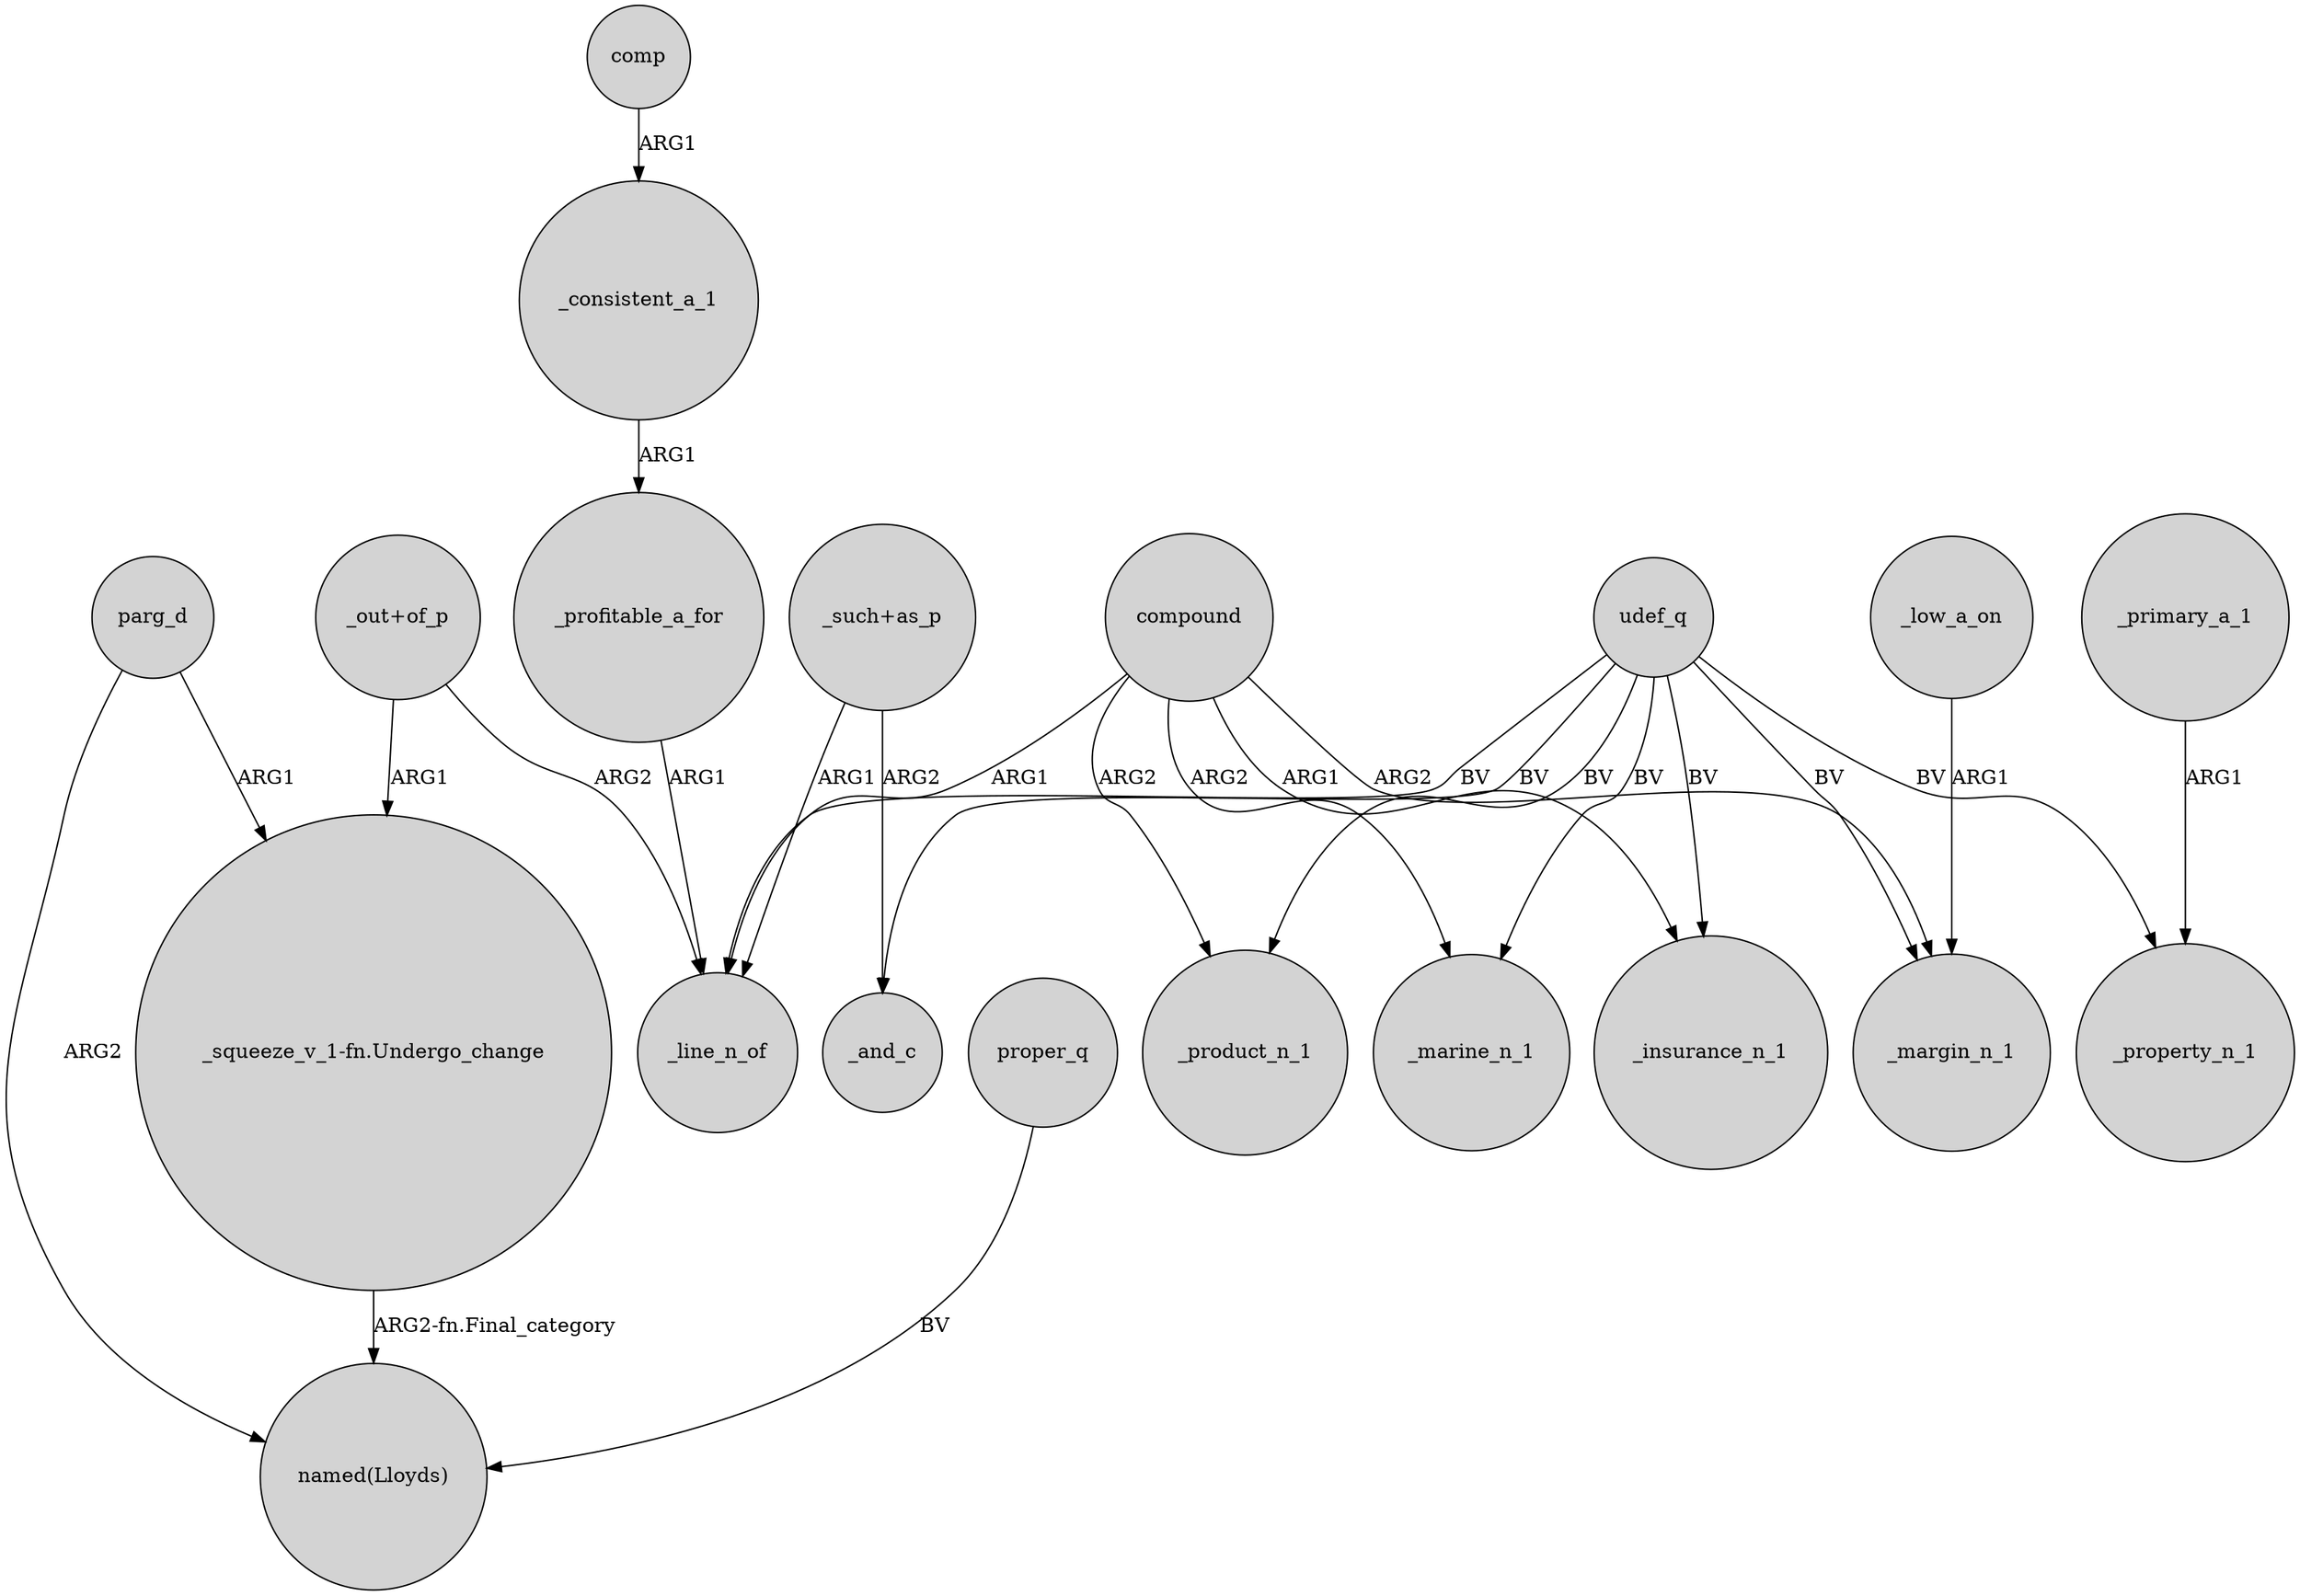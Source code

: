 digraph {
	node [shape=circle style=filled]
	udef_q -> _insurance_n_1 [label=BV]
	"_out+of_p" -> _line_n_of [label=ARG2]
	_primary_a_1 -> _property_n_1 [label=ARG1]
	udef_q -> _line_n_of [label=BV]
	_consistent_a_1 -> _profitable_a_for [label=ARG1]
	_profitable_a_for -> _line_n_of [label=ARG1]
	udef_q -> _margin_n_1 [label=BV]
	compound -> _insurance_n_1 [label=ARG1]
	"_such+as_p" -> _and_c [label=ARG2]
	udef_q -> _product_n_1 [label=BV]
	udef_q -> _and_c [label=BV]
	_low_a_on -> _margin_n_1 [label=ARG1]
	comp -> _consistent_a_1 [label=ARG1]
	compound -> _line_n_of [label=ARG1]
	"_out+of_p" -> "_squeeze_v_1-fn.Undergo_change" [label=ARG1]
	udef_q -> _marine_n_1 [label=BV]
	udef_q -> _property_n_1 [label=BV]
	"_such+as_p" -> _line_n_of [label=ARG1]
	parg_d -> "named(Lloyds)" [label=ARG2]
	compound -> _marine_n_1 [label=ARG2]
	"_squeeze_v_1-fn.Undergo_change" -> "named(Lloyds)" [label="ARG2-fn.Final_category"]
	parg_d -> "_squeeze_v_1-fn.Undergo_change" [label=ARG1]
	proper_q -> "named(Lloyds)" [label=BV]
	compound -> _product_n_1 [label=ARG2]
	compound -> _margin_n_1 [label=ARG2]
}
